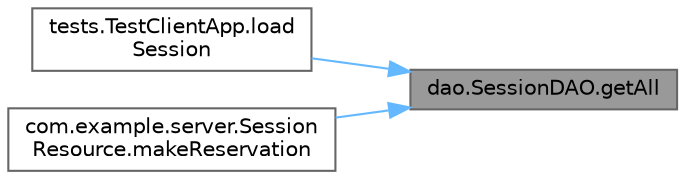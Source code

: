 digraph "dao.SessionDAO.getAll"
{
 // LATEX_PDF_SIZE
  bgcolor="transparent";
  edge [fontname=Helvetica,fontsize=10,labelfontname=Helvetica,labelfontsize=10];
  node [fontname=Helvetica,fontsize=10,shape=box,height=0.2,width=0.4];
  rankdir="RL";
  Node1 [label="dao.SessionDAO.getAll",height=0.2,width=0.4,color="gray40", fillcolor="grey60", style="filled", fontcolor="black",tooltip=" "];
  Node1 -> Node2 [dir="back",color="steelblue1",style="solid"];
  Node2 [label="tests.TestClientApp.load\lSession",height=0.2,width=0.4,color="grey40", fillcolor="white", style="filled",URL="$classtests_1_1_test_client_app.html#aacdcaf9fcbd1005dba1669d7b9cd00c2",tooltip=" "];
  Node1 -> Node3 [dir="back",color="steelblue1",style="solid"];
  Node3 [label="com.example.server.Session\lResource.makeReservation",height=0.2,width=0.4,color="grey40", fillcolor="white", style="filled",URL="$classcom_1_1example_1_1server_1_1_session_resource.html#a260a177b6671eadaa4efc2069b8bed83",tooltip=" "];
}
